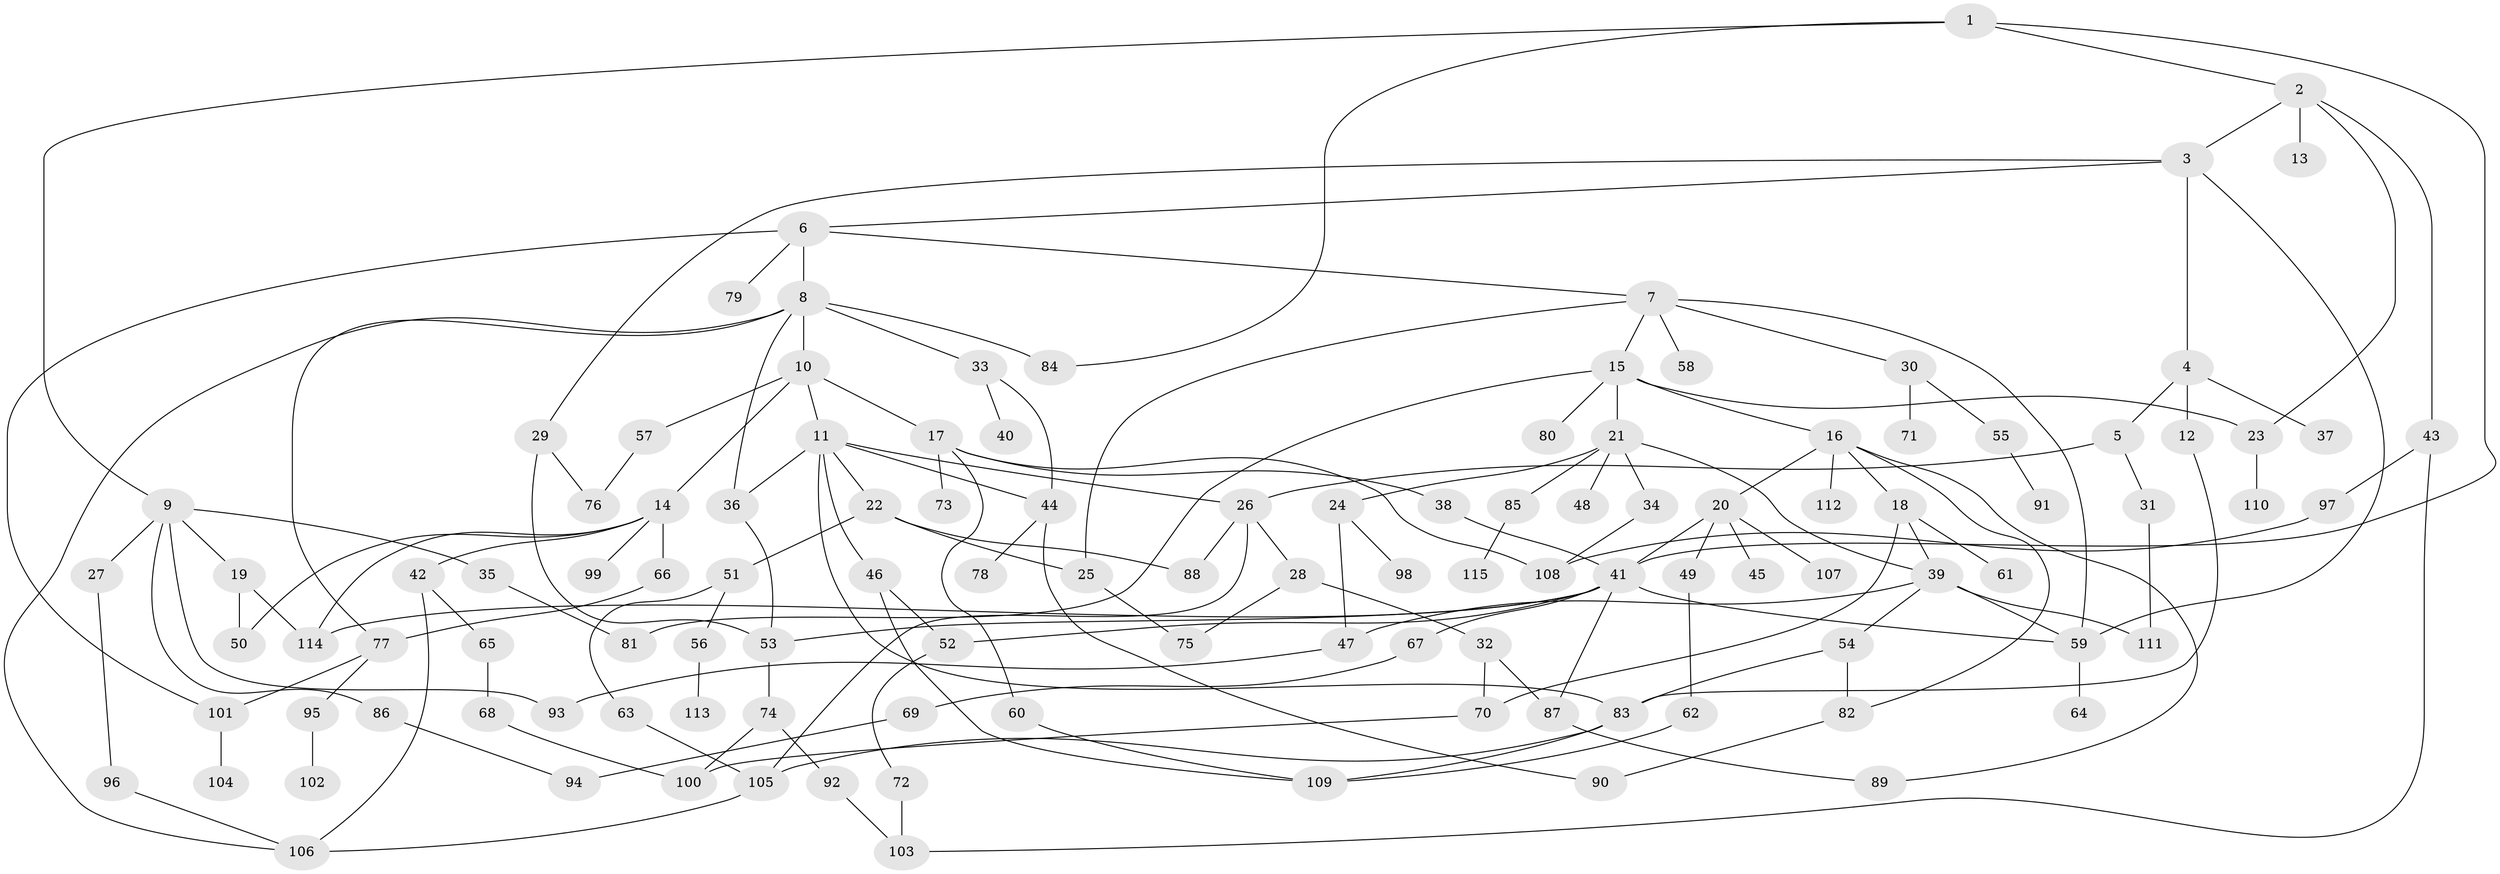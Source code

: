 // coarse degree distribution, {4: 0.1125, 6: 0.025, 7: 0.0625, 3: 0.2125, 9: 0.0375, 5: 0.0625, 2: 0.2625, 1: 0.2125, 11: 0.0125}
// Generated by graph-tools (version 1.1) at 2025/51/02/27/25 19:51:39]
// undirected, 115 vertices, 163 edges
graph export_dot {
graph [start="1"]
  node [color=gray90,style=filled];
  1;
  2;
  3;
  4;
  5;
  6;
  7;
  8;
  9;
  10;
  11;
  12;
  13;
  14;
  15;
  16;
  17;
  18;
  19;
  20;
  21;
  22;
  23;
  24;
  25;
  26;
  27;
  28;
  29;
  30;
  31;
  32;
  33;
  34;
  35;
  36;
  37;
  38;
  39;
  40;
  41;
  42;
  43;
  44;
  45;
  46;
  47;
  48;
  49;
  50;
  51;
  52;
  53;
  54;
  55;
  56;
  57;
  58;
  59;
  60;
  61;
  62;
  63;
  64;
  65;
  66;
  67;
  68;
  69;
  70;
  71;
  72;
  73;
  74;
  75;
  76;
  77;
  78;
  79;
  80;
  81;
  82;
  83;
  84;
  85;
  86;
  87;
  88;
  89;
  90;
  91;
  92;
  93;
  94;
  95;
  96;
  97;
  98;
  99;
  100;
  101;
  102;
  103;
  104;
  105;
  106;
  107;
  108;
  109;
  110;
  111;
  112;
  113;
  114;
  115;
  1 -- 2;
  1 -- 9;
  1 -- 41;
  1 -- 84;
  2 -- 3;
  2 -- 13;
  2 -- 43;
  2 -- 23;
  3 -- 4;
  3 -- 6;
  3 -- 29;
  3 -- 59;
  4 -- 5;
  4 -- 12;
  4 -- 37;
  5 -- 31;
  5 -- 26;
  6 -- 7;
  6 -- 8;
  6 -- 79;
  6 -- 101;
  7 -- 15;
  7 -- 30;
  7 -- 58;
  7 -- 25;
  7 -- 59;
  8 -- 10;
  8 -- 33;
  8 -- 77;
  8 -- 84;
  8 -- 106;
  8 -- 36;
  9 -- 19;
  9 -- 27;
  9 -- 35;
  9 -- 86;
  9 -- 93;
  10 -- 11;
  10 -- 14;
  10 -- 17;
  10 -- 57;
  11 -- 22;
  11 -- 26;
  11 -- 36;
  11 -- 46;
  11 -- 44;
  11 -- 83;
  12 -- 83;
  14 -- 42;
  14 -- 50;
  14 -- 66;
  14 -- 99;
  14 -- 114;
  15 -- 16;
  15 -- 21;
  15 -- 23;
  15 -- 80;
  15 -- 81;
  16 -- 18;
  16 -- 20;
  16 -- 82;
  16 -- 89;
  16 -- 112;
  17 -- 38;
  17 -- 60;
  17 -- 73;
  17 -- 108;
  18 -- 39;
  18 -- 61;
  18 -- 70;
  19 -- 114;
  19 -- 50;
  20 -- 45;
  20 -- 49;
  20 -- 107;
  20 -- 41;
  21 -- 24;
  21 -- 34;
  21 -- 48;
  21 -- 85;
  21 -- 39;
  22 -- 25;
  22 -- 51;
  22 -- 88;
  23 -- 110;
  24 -- 98;
  24 -- 47;
  25 -- 75;
  26 -- 28;
  26 -- 88;
  26 -- 105;
  27 -- 96;
  28 -- 32;
  28 -- 75;
  29 -- 76;
  29 -- 53;
  30 -- 55;
  30 -- 71;
  31 -- 111;
  32 -- 87;
  32 -- 70;
  33 -- 40;
  33 -- 44;
  34 -- 108;
  35 -- 81;
  36 -- 53;
  38 -- 41;
  39 -- 47;
  39 -- 54;
  39 -- 111;
  39 -- 59;
  41 -- 52;
  41 -- 53;
  41 -- 67;
  41 -- 87;
  41 -- 114;
  41 -- 59;
  42 -- 65;
  42 -- 106;
  43 -- 97;
  43 -- 103;
  44 -- 78;
  44 -- 90;
  46 -- 52;
  46 -- 109;
  47 -- 93;
  49 -- 62;
  51 -- 56;
  51 -- 63;
  52 -- 72;
  53 -- 74;
  54 -- 83;
  54 -- 82;
  55 -- 91;
  56 -- 113;
  57 -- 76;
  59 -- 64;
  60 -- 109;
  62 -- 109;
  63 -- 105;
  65 -- 68;
  66 -- 77;
  67 -- 69;
  68 -- 100;
  69 -- 94;
  70 -- 100;
  72 -- 103;
  74 -- 92;
  74 -- 100;
  77 -- 95;
  77 -- 101;
  82 -- 90;
  83 -- 105;
  83 -- 109;
  85 -- 115;
  86 -- 94;
  87 -- 89;
  92 -- 103;
  95 -- 102;
  96 -- 106;
  97 -- 108;
  101 -- 104;
  105 -- 106;
}
